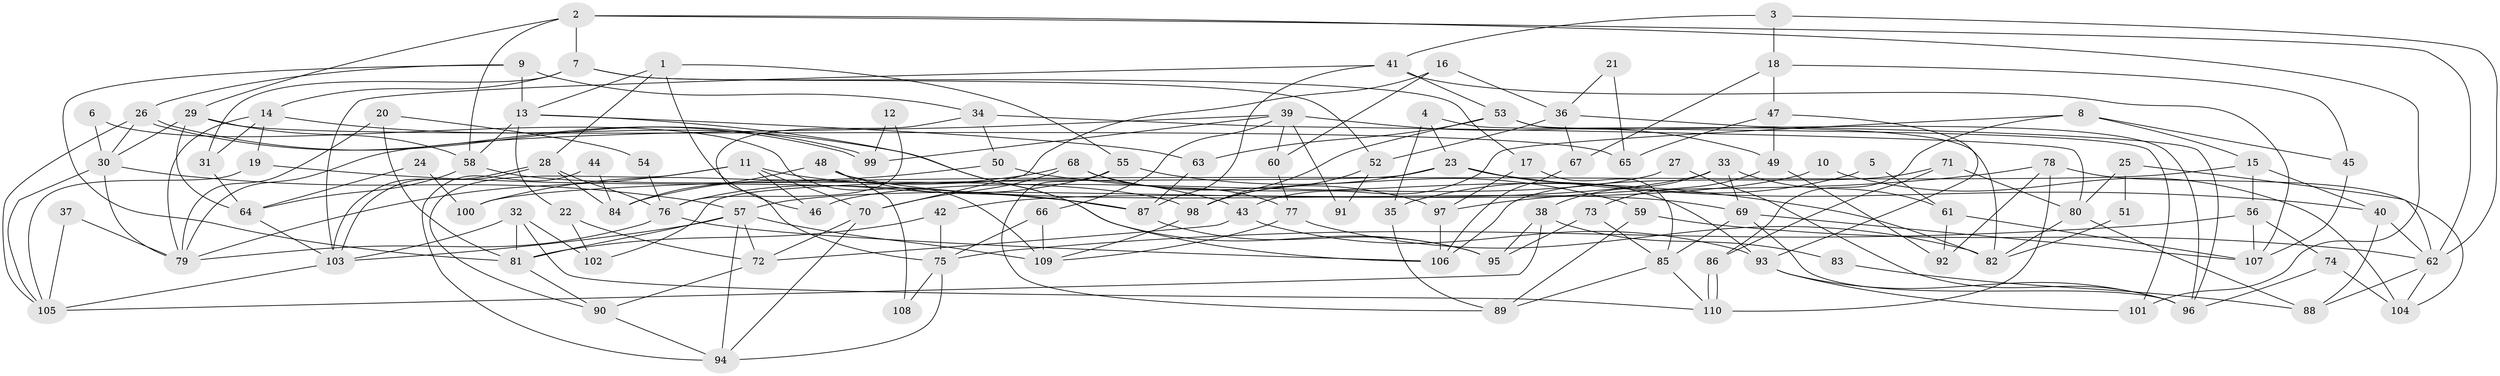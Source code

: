 // coarse degree distribution, {4: 0.24675324675324675, 2: 0.14285714285714285, 6: 0.1038961038961039, 3: 0.16883116883116883, 5: 0.24675324675324675, 7: 0.03896103896103896, 8: 0.03896103896103896, 9: 0.012987012987012988}
// Generated by graph-tools (version 1.1) at 2025/55/03/04/25 21:55:09]
// undirected, 110 vertices, 220 edges
graph export_dot {
graph [start="1"]
  node [color=gray90,style=filled];
  1;
  2;
  3;
  4;
  5;
  6;
  7;
  8;
  9;
  10;
  11;
  12;
  13;
  14;
  15;
  16;
  17;
  18;
  19;
  20;
  21;
  22;
  23;
  24;
  25;
  26;
  27;
  28;
  29;
  30;
  31;
  32;
  33;
  34;
  35;
  36;
  37;
  38;
  39;
  40;
  41;
  42;
  43;
  44;
  45;
  46;
  47;
  48;
  49;
  50;
  51;
  52;
  53;
  54;
  55;
  56;
  57;
  58;
  59;
  60;
  61;
  62;
  63;
  64;
  65;
  66;
  67;
  68;
  69;
  70;
  71;
  72;
  73;
  74;
  75;
  76;
  77;
  78;
  79;
  80;
  81;
  82;
  83;
  84;
  85;
  86;
  87;
  88;
  89;
  90;
  91;
  92;
  93;
  94;
  95;
  96;
  97;
  98;
  99;
  100;
  101;
  102;
  103;
  104;
  105;
  106;
  107;
  108;
  109;
  110;
  1 -- 13;
  1 -- 28;
  1 -- 46;
  1 -- 55;
  2 -- 58;
  2 -- 29;
  2 -- 7;
  2 -- 62;
  2 -- 101;
  3 -- 62;
  3 -- 41;
  3 -- 18;
  4 -- 23;
  4 -- 82;
  4 -- 35;
  5 -- 61;
  5 -- 35;
  6 -- 109;
  6 -- 30;
  7 -- 14;
  7 -- 17;
  7 -- 31;
  7 -- 52;
  8 -- 45;
  8 -- 43;
  8 -- 15;
  8 -- 86;
  9 -- 26;
  9 -- 13;
  9 -- 34;
  9 -- 81;
  10 -- 42;
  10 -- 104;
  11 -- 90;
  11 -- 79;
  11 -- 43;
  11 -- 46;
  11 -- 70;
  12 -- 76;
  12 -- 99;
  13 -- 22;
  13 -- 63;
  13 -- 58;
  13 -- 106;
  14 -- 31;
  14 -- 79;
  14 -- 19;
  14 -- 95;
  15 -- 40;
  15 -- 56;
  15 -- 100;
  16 -- 70;
  16 -- 36;
  16 -- 60;
  17 -- 97;
  17 -- 85;
  18 -- 67;
  18 -- 45;
  18 -- 47;
  19 -- 105;
  19 -- 87;
  20 -- 79;
  20 -- 81;
  20 -- 54;
  21 -- 65;
  21 -- 36;
  22 -- 102;
  22 -- 72;
  23 -- 98;
  23 -- 93;
  23 -- 40;
  23 -- 102;
  24 -- 100;
  24 -- 64;
  25 -- 62;
  25 -- 80;
  25 -- 51;
  26 -- 105;
  26 -- 99;
  26 -- 99;
  26 -- 30;
  27 -- 96;
  27 -- 46;
  28 -- 103;
  28 -- 103;
  28 -- 76;
  28 -- 84;
  29 -- 30;
  29 -- 64;
  29 -- 58;
  29 -- 65;
  30 -- 57;
  30 -- 79;
  30 -- 105;
  31 -- 64;
  32 -- 103;
  32 -- 110;
  32 -- 81;
  32 -- 102;
  33 -- 69;
  33 -- 57;
  33 -- 38;
  33 -- 61;
  34 -- 75;
  34 -- 50;
  34 -- 80;
  35 -- 89;
  36 -- 96;
  36 -- 52;
  36 -- 67;
  37 -- 79;
  37 -- 105;
  38 -- 95;
  38 -- 83;
  38 -- 105;
  39 -- 79;
  39 -- 49;
  39 -- 60;
  39 -- 66;
  39 -- 91;
  39 -- 99;
  40 -- 62;
  40 -- 88;
  41 -- 53;
  41 -- 103;
  41 -- 87;
  41 -- 107;
  42 -- 75;
  42 -- 81;
  43 -- 72;
  43 -- 93;
  44 -- 84;
  44 -- 94;
  45 -- 107;
  47 -- 93;
  47 -- 49;
  47 -- 65;
  48 -- 87;
  48 -- 84;
  48 -- 69;
  48 -- 108;
  49 -- 73;
  49 -- 92;
  50 -- 82;
  50 -- 100;
  51 -- 82;
  52 -- 98;
  52 -- 91;
  53 -- 96;
  53 -- 98;
  53 -- 63;
  53 -- 101;
  54 -- 76;
  55 -- 89;
  55 -- 59;
  55 -- 76;
  56 -- 74;
  56 -- 75;
  56 -- 107;
  57 -- 81;
  57 -- 103;
  57 -- 72;
  57 -- 94;
  57 -- 109;
  58 -- 64;
  58 -- 98;
  59 -- 62;
  59 -- 89;
  60 -- 77;
  61 -- 107;
  61 -- 92;
  62 -- 88;
  62 -- 104;
  63 -- 87;
  64 -- 103;
  66 -- 75;
  66 -- 109;
  67 -- 106;
  68 -- 70;
  68 -- 77;
  68 -- 84;
  68 -- 97;
  69 -- 107;
  69 -- 85;
  69 -- 96;
  70 -- 94;
  70 -- 72;
  71 -- 86;
  71 -- 106;
  71 -- 80;
  72 -- 90;
  73 -- 95;
  73 -- 85;
  74 -- 96;
  74 -- 104;
  75 -- 94;
  75 -- 108;
  76 -- 106;
  76 -- 79;
  77 -- 109;
  77 -- 82;
  78 -- 110;
  78 -- 92;
  78 -- 97;
  78 -- 104;
  80 -- 82;
  80 -- 88;
  81 -- 90;
  83 -- 88;
  85 -- 89;
  85 -- 110;
  86 -- 110;
  86 -- 110;
  87 -- 95;
  90 -- 94;
  93 -- 101;
  93 -- 96;
  97 -- 106;
  98 -- 109;
  103 -- 105;
}
